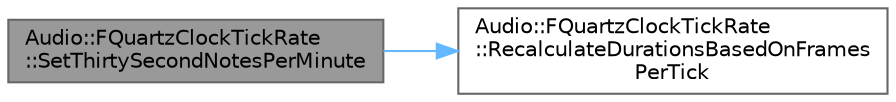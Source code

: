 digraph "Audio::FQuartzClockTickRate::SetThirtySecondNotesPerMinute"
{
 // INTERACTIVE_SVG=YES
 // LATEX_PDF_SIZE
  bgcolor="transparent";
  edge [fontname=Helvetica,fontsize=10,labelfontname=Helvetica,labelfontsize=10];
  node [fontname=Helvetica,fontsize=10,shape=box,height=0.2,width=0.4];
  rankdir="LR";
  Node1 [id="Node000001",label="Audio::FQuartzClockTickRate\l::SetThirtySecondNotesPerMinute",height=0.2,width=0.4,color="gray40", fillcolor="grey60", style="filled", fontcolor="black",tooltip=" "];
  Node1 -> Node2 [id="edge1_Node000001_Node000002",color="steelblue1",style="solid",tooltip=" "];
  Node2 [id="Node000002",label="Audio::FQuartzClockTickRate\l::RecalculateDurationsBasedOnFrames\lPerTick",height=0.2,width=0.4,color="grey40", fillcolor="white", style="filled",URL="$d4/dfa/structAudio_1_1FQuartzClockTickRate.html#a820a159b382d41d1abf476b2c08106d4",tooltip=" "];
}
